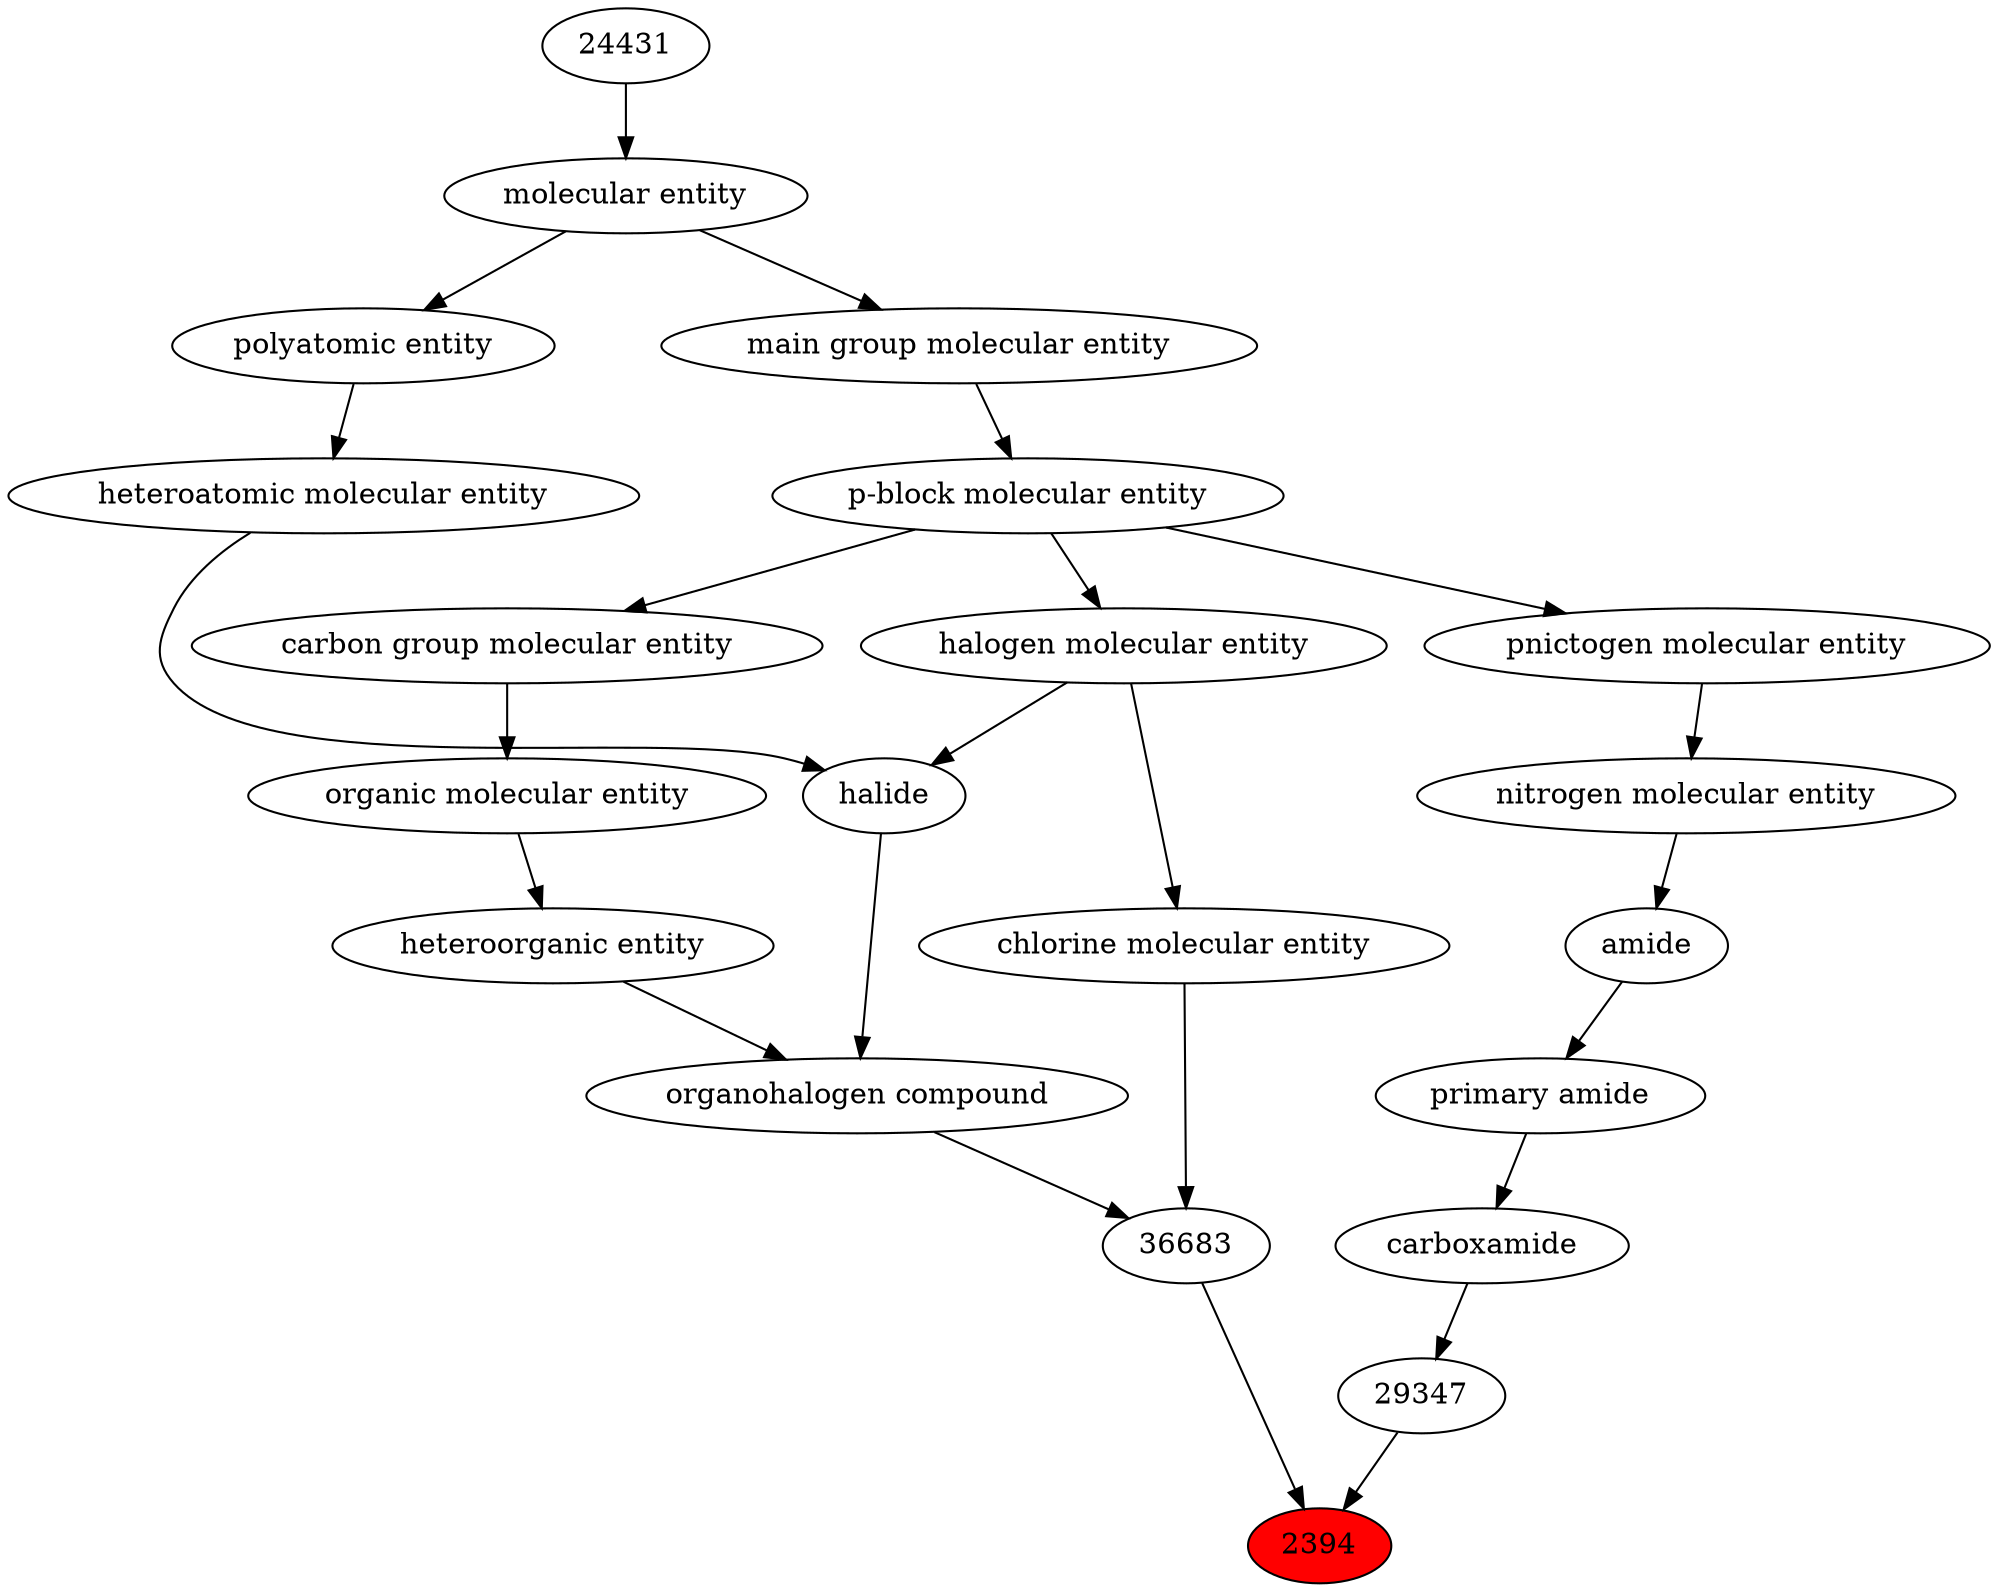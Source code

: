 digraph tree{ 
2394 [label="2394" fillcolor=red style=filled]
29347 -> 2394
36683 -> 2394
29347 [label="29347"]
37622 -> 29347
36683 [label="36683"]
36684 -> 36683
23117 -> 36683
37622 [label="carboxamide"]
33256 -> 37622
36684 [label="organohalogen compound"]
33285 -> 36684
37578 -> 36684
23117 [label="chlorine molecular entity"]
24471 -> 23117
33256 [label="primary amide"]
32988 -> 33256
33285 [label="heteroorganic entity"]
50860 -> 33285
37578 [label="halide"]
24471 -> 37578
37577 -> 37578
24471 [label="halogen molecular entity"]
33675 -> 24471
32988 [label="amide"]
51143 -> 32988
50860 [label="organic molecular entity"]
33582 -> 50860
37577 [label="heteroatomic molecular entity"]
36357 -> 37577
33675 [label="p-block molecular entity"]
33579 -> 33675
51143 [label="nitrogen molecular entity"]
33302 -> 51143
33582 [label="carbon group molecular entity"]
33675 -> 33582
36357 [label="polyatomic entity"]
23367 -> 36357
33579 [label="main group molecular entity"]
23367 -> 33579
33302 [label="pnictogen molecular entity"]
33675 -> 33302
23367 [label="molecular entity"]
24431 -> 23367
24431 [label="24431"]
}